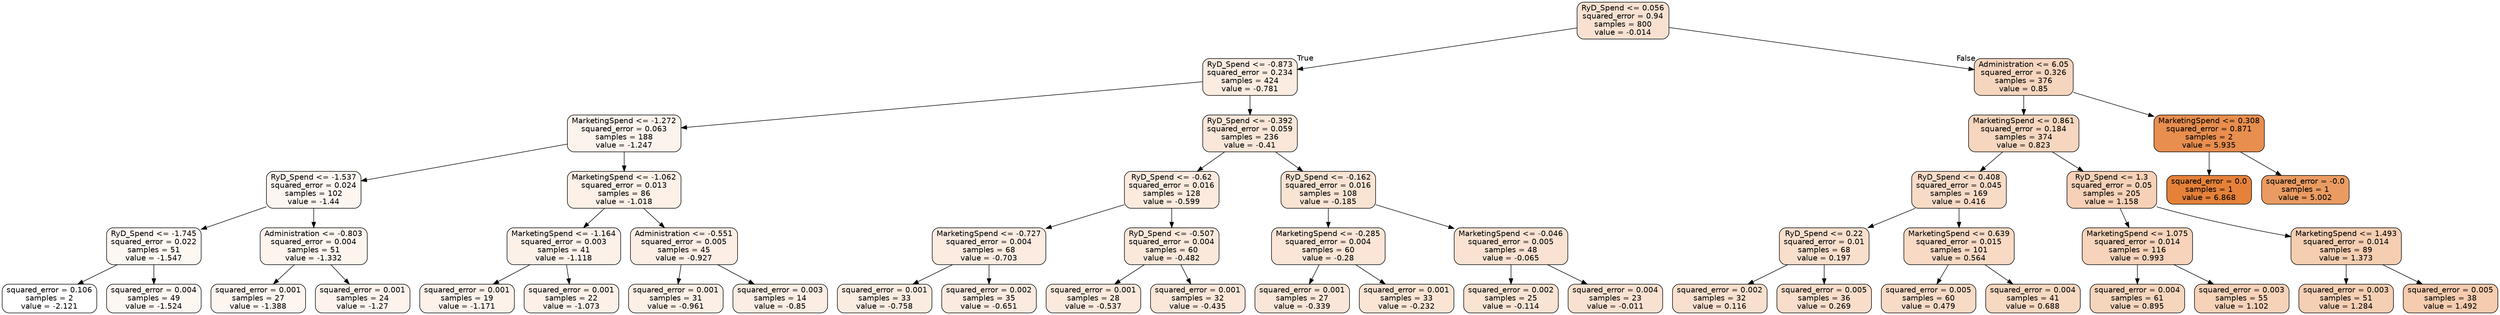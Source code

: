 digraph Tree {
node [shape=box, style="filled, rounded", color="black", fontname="helvetica"] ;
edge [fontname="helvetica"] ;
0 [label="RyD_Spend <= 0.056\nsquared_error = 0.94\nsamples = 800\nvalue = -0.014", fillcolor="#f9e1d1"] ;
1 [label="RyD_Spend <= -0.873\nsquared_error = 0.234\nsamples = 424\nvalue = -0.781", fillcolor="#fbece1"] ;
0 -> 1 [labeldistance=2.5, labelangle=45, headlabel="True"] ;
2 [label="MarketingSpend <= -1.272\nsquared_error = 0.063\nsamples = 188\nvalue = -1.247", fillcolor="#fcf3ec"] ;
1 -> 2 ;
3 [label="RyD_Spend <= -1.537\nsquared_error = 0.024\nsamples = 102\nvalue = -1.44", fillcolor="#fdf5f0"] ;
2 -> 3 ;
4 [label="RyD_Spend <= -1.745\nsquared_error = 0.022\nsamples = 51\nvalue = -1.547", fillcolor="#fdf7f2"] ;
3 -> 4 ;
5 [label="squared_error = 0.106\nsamples = 2\nvalue = -2.121", fillcolor="#ffffff"] ;
4 -> 5 ;
6 [label="squared_error = 0.004\nsamples = 49\nvalue = -1.524", fillcolor="#fdf7f2"] ;
4 -> 6 ;
7 [label="Administration <= -0.803\nsquared_error = 0.004\nsamples = 51\nvalue = -1.332", fillcolor="#fdf4ee"] ;
3 -> 7 ;
8 [label="squared_error = 0.001\nsamples = 27\nvalue = -1.388", fillcolor="#fdf5ef"] ;
7 -> 8 ;
9 [label="squared_error = 0.001\nsamples = 24\nvalue = -1.27", fillcolor="#fdf3ec"] ;
7 -> 9 ;
10 [label="MarketingSpend <= -1.062\nsquared_error = 0.013\nsamples = 86\nvalue = -1.018", fillcolor="#fcf0e7"] ;
2 -> 10 ;
11 [label="MarketingSpend <= -1.164\nsquared_error = 0.003\nsamples = 41\nvalue = -1.118", fillcolor="#fcf1e9"] ;
10 -> 11 ;
12 [label="squared_error = 0.001\nsamples = 19\nvalue = -1.171", fillcolor="#fcf2ea"] ;
11 -> 12 ;
13 [label="squared_error = 0.001\nsamples = 22\nvalue = -1.073", fillcolor="#fcf0e8"] ;
11 -> 13 ;
14 [label="Administration <= -0.551\nsquared_error = 0.005\nsamples = 45\nvalue = -0.927", fillcolor="#fceee5"] ;
10 -> 14 ;
15 [label="squared_error = 0.001\nsamples = 31\nvalue = -0.961", fillcolor="#fcefe5"] ;
14 -> 15 ;
16 [label="squared_error = 0.003\nsamples = 14\nvalue = -0.85", fillcolor="#fbede3"] ;
14 -> 16 ;
17 [label="RyD_Spend <= -0.392\nsquared_error = 0.059\nsamples = 236\nvalue = -0.41", fillcolor="#fae7d9"] ;
1 -> 17 ;
18 [label="RyD_Spend <= -0.62\nsquared_error = 0.016\nsamples = 128\nvalue = -0.599", fillcolor="#fbeadd"] ;
17 -> 18 ;
19 [label="MarketingSpend <= -0.727\nsquared_error = 0.004\nsamples = 68\nvalue = -0.703", fillcolor="#fbebe0"] ;
18 -> 19 ;
20 [label="squared_error = 0.001\nsamples = 33\nvalue = -0.758", fillcolor="#fbece1"] ;
19 -> 20 ;
21 [label="squared_error = 0.002\nsamples = 35\nvalue = -0.651", fillcolor="#fbeadf"] ;
19 -> 21 ;
22 [label="RyD_Spend <= -0.507\nsquared_error = 0.004\nsamples = 60\nvalue = -0.482", fillcolor="#fae8db"] ;
18 -> 22 ;
23 [label="squared_error = 0.001\nsamples = 28\nvalue = -0.537", fillcolor="#fae9dc"] ;
22 -> 23 ;
24 [label="squared_error = 0.001\nsamples = 32\nvalue = -0.435", fillcolor="#fae7da"] ;
22 -> 24 ;
25 [label="RyD_Spend <= -0.162\nsquared_error = 0.016\nsamples = 108\nvalue = -0.185", fillcolor="#f9e4d4"] ;
17 -> 25 ;
26 [label="MarketingSpend <= -0.285\nsquared_error = 0.004\nsamples = 60\nvalue = -0.28", fillcolor="#fae5d6"] ;
25 -> 26 ;
27 [label="squared_error = 0.001\nsamples = 27\nvalue = -0.339", fillcolor="#fae6d8"] ;
26 -> 27 ;
28 [label="squared_error = 0.001\nsamples = 33\nvalue = -0.232", fillcolor="#fae5d5"] ;
26 -> 28 ;
29 [label="MarketingSpend <= -0.046\nsquared_error = 0.005\nsamples = 48\nvalue = -0.065", fillcolor="#f9e2d2"] ;
25 -> 29 ;
30 [label="squared_error = 0.002\nsamples = 25\nvalue = -0.114", fillcolor="#f9e3d3"] ;
29 -> 30 ;
31 [label="squared_error = 0.004\nsamples = 23\nvalue = -0.011", fillcolor="#f9e1d1"] ;
29 -> 31 ;
32 [label="Administration <= 6.05\nsquared_error = 0.326\nsamples = 376\nvalue = 0.85", fillcolor="#f6d5be"] ;
0 -> 32 [labeldistance=2.5, labelangle=-45, headlabel="False"] ;
33 [label="MarketingSpend <= 0.861\nsquared_error = 0.184\nsamples = 374\nvalue = 0.823", fillcolor="#f6d6be"] ;
32 -> 33 ;
34 [label="RyD_Spend <= 0.408\nsquared_error = 0.045\nsamples = 169\nvalue = 0.416", fillcolor="#f8dbc7"] ;
33 -> 34 ;
35 [label="RyD_Spend <= 0.22\nsquared_error = 0.01\nsamples = 68\nvalue = 0.197", fillcolor="#f8dfcc"] ;
34 -> 35 ;
36 [label="squared_error = 0.002\nsamples = 32\nvalue = 0.116", fillcolor="#f9e0ce"] ;
35 -> 36 ;
37 [label="squared_error = 0.005\nsamples = 36\nvalue = 0.269", fillcolor="#f8ddca"] ;
35 -> 37 ;
38 [label="MarketingSpend <= 0.639\nsquared_error = 0.015\nsamples = 101\nvalue = 0.564", fillcolor="#f7d9c4"] ;
34 -> 38 ;
39 [label="squared_error = 0.005\nsamples = 60\nvalue = 0.479", fillcolor="#f7dbc6"] ;
38 -> 39 ;
40 [label="squared_error = 0.004\nsamples = 41\nvalue = 0.688", fillcolor="#f7d8c1"] ;
38 -> 40 ;
41 [label="RyD_Spend <= 1.3\nsquared_error = 0.05\nsamples = 205\nvalue = 1.158", fillcolor="#f6d1b7"] ;
33 -> 41 ;
42 [label="MarketingSpend <= 1.075\nsquared_error = 0.014\nsamples = 116\nvalue = 0.993", fillcolor="#f6d3ba"] ;
41 -> 42 ;
43 [label="squared_error = 0.004\nsamples = 61\nvalue = 0.895", fillcolor="#f6d5bd"] ;
42 -> 43 ;
44 [label="squared_error = 0.003\nsamples = 55\nvalue = 1.102", fillcolor="#f6d2b8"] ;
42 -> 44 ;
45 [label="MarketingSpend <= 1.493\nsquared_error = 0.014\nsamples = 89\nvalue = 1.373", fillcolor="#f5ceb2"] ;
41 -> 45 ;
46 [label="squared_error = 0.003\nsamples = 51\nvalue = 1.284", fillcolor="#f5cfb4"] ;
45 -> 46 ;
47 [label="squared_error = 0.005\nsamples = 38\nvalue = 1.492", fillcolor="#f5ccaf"] ;
45 -> 47 ;
48 [label="MarketingSpend <= 0.308\nsquared_error = 0.871\nsamples = 2\nvalue = 5.935", fillcolor="#e88e4e"] ;
32 -> 48 ;
49 [label="squared_error = 0.0\nsamples = 1\nvalue = 6.868", fillcolor="#e58139"] ;
48 -> 49 ;
50 [label="squared_error = -0.0\nsamples = 1\nvalue = 5.002", fillcolor="#ea9b62"] ;
48 -> 50 ;
}